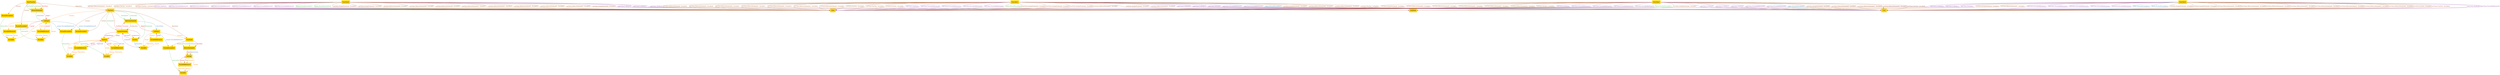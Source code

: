digraph "graph" {
graph [fontsize=12]
node [fontsize=12]
edge [fontsize=12]
rankdir=TB;
"N28" -> "N27" [uuid = "<AssignStatement, AndExpr>", color = "#e41a1c", fontcolor = "#e41a1c", style = "solid", label = "$exprs", dir = "forward", weight = "1"]
"N32" -> "N31" [uuid = "<ReturnStatement0, CallExpr1>", color = "#e41a1c", fontcolor = "#e41a1c", style = "solid", label = "$exprs", dir = "forward", weight = "1"]
"N29" -> "N26" [uuid = "<ReturnStatement1, NotExpr>", color = "#e41a1c", fontcolor = "#e41a1c", style = "solid", label = "$exprs", dir = "forward", weight = "1"]
"N34" -> "N25" [uuid = "<ReturnStatement2, CallExpr0>", color = "#e41a1c", fontcolor = "#e41a1c", style = "solid", label = "$exprs", dir = "forward", weight = "1"]
"N33" -> "N30" [uuid = "<Function1, Function0>", color = "#a65628", fontcolor = "#a65628", style = "solid", label = "$functions", dir = "forward", weight = "1"]
"N35" -> "N33" [uuid = "<MainFunction, Function1>", color = "#a65628", fontcolor = "#a65628", style = "solid", label = "$functions", dir = "forward", weight = "1"]
"N27" -> "N16" [uuid = "<AndExpr, Variable3>", color = "#ff7f00", fontcolor = "#ff7f00", style = "solid", label = "$reads", dir = "forward", weight = "1"]
"N27" -> "N14" [uuid = "<AndExpr, Variable4>", color = "#ff7f00", fontcolor = "#ff7f00", style = "solid", label = "$reads", dir = "forward", weight = "1"]
"N25" -> "N12" [uuid = "<CallExpr0, Variable0>", color = "#ff7f00", fontcolor = "#ff7f00", style = "solid", label = "$reads", dir = "forward", weight = "1"]
"N25" -> "N10" [uuid = "<CallExpr0, Variable2>", color = "#ff7f00", fontcolor = "#ff7f00", style = "solid", label = "$reads", dir = "forward", weight = "1"]
"N31" -> "N9" [uuid = "<CallExpr1, Variable5>", color = "#ff7f00", fontcolor = "#ff7f00", style = "solid", label = "$reads", dir = "forward", weight = "1"]
"N26" -> "N7" [uuid = "<NotExpr, Variable1>", color = "#ff7f00", fontcolor = "#ff7f00", style = "solid", label = "$reads", dir = "forward", weight = "1"]
"N21" -> "N14" [uuid = "<VariableReference0, Variable4>", color = "#ff7f00", fontcolor = "#ff7f00", style = "solid", label = "$reads", dir = "forward", weight = "1"]
"N18" -> "N9" [uuid = "<VariableReference1, Variable5>", color = "#ff7f00", fontcolor = "#ff7f00", style = "solid", label = "$reads", dir = "forward", weight = "1"]
"N22" -> "N7" [uuid = "<VariableReference2, Variable1>", color = "#ff7f00", fontcolor = "#ff7f00", style = "solid", label = "$reads", dir = "forward", weight = "1"]
"N24" -> "N10" [uuid = "<VariableReference3, Variable2>", color = "#ff7f00", fontcolor = "#ff7f00", style = "solid", label = "$reads", dir = "forward", weight = "1"]
"N23" -> "N12" [uuid = "<VariableReference4, Variable0>", color = "#ff7f00", fontcolor = "#ff7f00", style = "solid", label = "$reads", dir = "forward", weight = "1"]
"N20" -> "N16" [uuid = "<VariableReference5, Variable3>", color = "#ff7f00", fontcolor = "#ff7f00", style = "solid", label = "$reads", dir = "forward", weight = "1"]
"N30" -> "N29" [uuid = "<Function0, ReturnStatement1>", color = "#4daf4a", fontcolor = "#4daf4a", style = "solid", label = "$statements", dir = "forward", weight = "1"]
"N33" -> "N28" [uuid = "<Function1, AssignStatement>", color = "#4daf4a", fontcolor = "#4daf4a", style = "solid", label = "$statements", dir = "forward", weight = "1"]
"N33" -> "N32" [uuid = "<Function1, ReturnStatement0>", color = "#4daf4a", fontcolor = "#4daf4a", style = "solid", label = "$statements", dir = "forward", weight = "1"]
"N33" -> "N19" [uuid = "<Function1, VarDecl>", color = "#4daf4a", fontcolor = "#4daf4a", style = "solid", label = "$statements", dir = "forward", weight = "1"]
"N35" -> "N34" [uuid = "<MainFunction, ReturnStatement2>", color = "#4daf4a", fontcolor = "#4daf4a", style = "solid", label = "$statements", dir = "forward", weight = "1"]
"N25" -> "N17" [uuid = "<CallExpr0, VariableReference3, FormalParameter1>", color = "#377eb8", fontcolor = "#377eb8", style = "solid", label = "actuals [VariableReference3]", dir = "forward", weight = "1"]
"N25" -> "N15" [uuid = "<CallExpr0, VariableReference4, FormalParameter0>", color = "#377eb8", fontcolor = "#377eb8", style = "solid", label = "actuals [VariableReference4]", dir = "forward", weight = "1"]
"N31" -> "N8" [uuid = "<CallExpr1, VariableReference1, FormalParameter3>", color = "#377eb8", fontcolor = "#377eb8", style = "solid", label = "actuals [VariableReference1]", dir = "forward", weight = "1"]
"N28" -> "N9" [uuid = "<AssignStatement, Variable5>", color = "#984ea3", fontcolor = "#984ea3", style = "solid", label = "assignedTo", dir = "forward", weight = "1"]
"N28" -> "N27" [uuid = "<AssignStatement, AndExpr>", color = "#e41a1c", fontcolor = "#e41a1c", style = "solid", label = "assignedValue", dir = "forward", weight = "1"]
"N26" -> "N22" [uuid = "<NotExpr, VariableReference2>", color = "#a65628", fontcolor = "#a65628", style = "solid", label = "child", dir = "forward", weight = "1"]
"N27" -> "N21" [uuid = "<AndExpr, VariableReference0>", color = "#ff7f00", fontcolor = "#ff7f00", style = "solid", label = "children", dir = "forward", weight = "1"]
"N27" -> "N20" [uuid = "<AndExpr, VariableReference5>", color = "#ff7f00", fontcolor = "#ff7f00", style = "solid", label = "children", dir = "forward", weight = "1"]
"N25" -> "N24" [uuid = "<CallExpr0, VariableReference3>", color = "#ff7f00", fontcolor = "#ff7f00", style = "solid", label = "children", dir = "forward", weight = "1"]
"N25" -> "N23" [uuid = "<CallExpr0, VariableReference4>", color = "#ff7f00", fontcolor = "#ff7f00", style = "solid", label = "children", dir = "forward", weight = "1"]
"N31" -> "N18" [uuid = "<CallExpr1, VariableReference1>", color = "#ff7f00", fontcolor = "#ff7f00", style = "solid", label = "children", dir = "forward", weight = "1"]
"N26" -> "N22" [uuid = "<NotExpr, VariableReference2>", color = "#ff7f00", fontcolor = "#ff7f00", style = "solid", label = "children", dir = "forward", weight = "1"]
"N15" -> "N14" [uuid = "<FormalParameter0, Variable4>", color = "#4daf4a", fontcolor = "#4daf4a", style = "solid", label = "declaredVar", dir = "forward", weight = "1"]
"N17" -> "N16" [uuid = "<FormalParameter1, Variable3>", color = "#4daf4a", fontcolor = "#4daf4a", style = "solid", label = "declaredVar", dir = "forward", weight = "1"]
"N11" -> "N10" [uuid = "<FormalParameter2, Variable2>", color = "#4daf4a", fontcolor = "#4daf4a", style = "solid", label = "declaredVar", dir = "forward", weight = "1"]
"N8" -> "N7" [uuid = "<FormalParameter3, Variable1>", color = "#4daf4a", fontcolor = "#4daf4a", style = "solid", label = "declaredVar", dir = "forward", weight = "1"]
"N13" -> "N12" [uuid = "<FormalParameter4, Variable0>", color = "#4daf4a", fontcolor = "#4daf4a", style = "solid", label = "declaredVar", dir = "forward", weight = "1"]
"N19" -> "N9" [uuid = "<VarDecl, Variable5>", color = "#377eb8", fontcolor = "#377eb8", style = "solid", label = "declaredVar", dir = "forward", weight = "1"]
"N6" -> "N2" [uuid = "<Execution0, AndExpr, False>", color = "#984ea3", fontcolor = "#984ea3", style = "solid", label = "exprValue [AndExpr]", dir = "forward", weight = "1"]
"N6" -> "N1" [uuid = "<Execution0, CallExpr0, True>", color = "#984ea3", fontcolor = "#984ea3", style = "solid", label = "exprValue [CallExpr0]", dir = "forward", weight = "1"]
"N6" -> "N1" [uuid = "<Execution0, CallExpr1, True>", color = "#984ea3", fontcolor = "#984ea3", style = "solid", label = "exprValue [CallExpr1]", dir = "forward", weight = "1"]
"N6" -> "N1" [uuid = "<Execution0, NotExpr, True>", color = "#984ea3", fontcolor = "#984ea3", style = "solid", label = "exprValue [NotExpr]", dir = "forward", weight = "1"]
"N6" -> "N2" [uuid = "<Execution0, VariableReference0, False>", color = "#984ea3", fontcolor = "#984ea3", style = "solid", label = "exprValue [VariableReference0]", dir = "forward", weight = "1"]
"N6" -> "N2" [uuid = "<Execution0, VariableReference1, False>", color = "#984ea3", fontcolor = "#984ea3", style = "solid", label = "exprValue [VariableReference1]", dir = "forward", weight = "1"]
"N6" -> "N2" [uuid = "<Execution0, VariableReference2, False>", color = "#984ea3", fontcolor = "#984ea3", style = "solid", label = "exprValue [VariableReference2]", dir = "forward", weight = "1"]
"N6" -> "N2" [uuid = "<Execution0, VariableReference3, False>", color = "#984ea3", fontcolor = "#984ea3", style = "solid", label = "exprValue [VariableReference3]", dir = "forward", weight = "1"]
"N6" -> "N2" [uuid = "<Execution0, VariableReference4, False>", color = "#984ea3", fontcolor = "#984ea3", style = "solid", label = "exprValue [VariableReference4]", dir = "forward", weight = "1"]
"N6" -> "N2" [uuid = "<Execution0, VariableReference5, False>", color = "#984ea3", fontcolor = "#984ea3", style = "solid", label = "exprValue [VariableReference5]", dir = "forward", weight = "1"]
"N5" -> "N2" [uuid = "<Execution1, AndExpr, False>", color = "#984ea3", fontcolor = "#984ea3", style = "solid", label = "exprValue [AndExpr]", dir = "forward", weight = "1"]
"N5" -> "N1" [uuid = "<Execution1, CallExpr0, True>", color = "#984ea3", fontcolor = "#984ea3", style = "solid", label = "exprValue [CallExpr0]", dir = "forward", weight = "1"]
"N5" -> "N1" [uuid = "<Execution1, CallExpr1, True>", color = "#984ea3", fontcolor = "#984ea3", style = "solid", label = "exprValue [CallExpr1]", dir = "forward", weight = "1"]
"N5" -> "N1" [uuid = "<Execution1, NotExpr, True>", color = "#984ea3", fontcolor = "#984ea3", style = "solid", label = "exprValue [NotExpr]", dir = "forward", weight = "1"]
"N5" -> "N2" [uuid = "<Execution1, VariableReference0, False>", color = "#984ea3", fontcolor = "#984ea3", style = "solid", label = "exprValue [VariableReference0]", dir = "forward", weight = "1"]
"N5" -> "N2" [uuid = "<Execution1, VariableReference1, False>", color = "#984ea3", fontcolor = "#984ea3", style = "solid", label = "exprValue [VariableReference1]", dir = "forward", weight = "1"]
"N5" -> "N2" [uuid = "<Execution1, VariableReference2, False>", color = "#984ea3", fontcolor = "#984ea3", style = "solid", label = "exprValue [VariableReference2]", dir = "forward", weight = "1"]
"N5" -> "N1" [uuid = "<Execution1, VariableReference3, True>", color = "#984ea3", fontcolor = "#984ea3", style = "solid", label = "exprValue [VariableReference3]", dir = "forward", weight = "1"]
"N5" -> "N2" [uuid = "<Execution1, VariableReference4, False>", color = "#984ea3", fontcolor = "#984ea3", style = "solid", label = "exprValue [VariableReference4]", dir = "forward", weight = "1"]
"N5" -> "N1" [uuid = "<Execution1, VariableReference5, True>", color = "#984ea3", fontcolor = "#984ea3", style = "solid", label = "exprValue [VariableReference5]", dir = "forward", weight = "1"]
"N4" -> "N2" [uuid = "<Execution2, AndExpr, False>", color = "#984ea3", fontcolor = "#984ea3", style = "solid", label = "exprValue [AndExpr]", dir = "forward", weight = "1"]
"N4" -> "N1" [uuid = "<Execution2, CallExpr0, True>", color = "#984ea3", fontcolor = "#984ea3", style = "solid", label = "exprValue [CallExpr0]", dir = "forward", weight = "1"]
"N4" -> "N1" [uuid = "<Execution2, CallExpr1, True>", color = "#984ea3", fontcolor = "#984ea3", style = "solid", label = "exprValue [CallExpr1]", dir = "forward", weight = "1"]
"N4" -> "N1" [uuid = "<Execution2, NotExpr, True>", color = "#984ea3", fontcolor = "#984ea3", style = "solid", label = "exprValue [NotExpr]", dir = "forward", weight = "1"]
"N4" -> "N1" [uuid = "<Execution2, VariableReference0, True>", color = "#984ea3", fontcolor = "#984ea3", style = "solid", label = "exprValue [VariableReference0]", dir = "forward", weight = "1"]
"N4" -> "N2" [uuid = "<Execution2, VariableReference1, False>", color = "#984ea3", fontcolor = "#984ea3", style = "solid", label = "exprValue [VariableReference1]", dir = "forward", weight = "1"]
"N4" -> "N2" [uuid = "<Execution2, VariableReference2, False>", color = "#984ea3", fontcolor = "#984ea3", style = "solid", label = "exprValue [VariableReference2]", dir = "forward", weight = "1"]
"N4" -> "N2" [uuid = "<Execution2, VariableReference3, False>", color = "#984ea3", fontcolor = "#984ea3", style = "solid", label = "exprValue [VariableReference3]", dir = "forward", weight = "1"]
"N4" -> "N1" [uuid = "<Execution2, VariableReference4, True>", color = "#984ea3", fontcolor = "#984ea3", style = "solid", label = "exprValue [VariableReference4]", dir = "forward", weight = "1"]
"N4" -> "N2" [uuid = "<Execution2, VariableReference5, False>", color = "#984ea3", fontcolor = "#984ea3", style = "solid", label = "exprValue [VariableReference5]", dir = "forward", weight = "1"]
"N3" -> "N1" [uuid = "<Execution3, AndExpr, True>", color = "#984ea3", fontcolor = "#984ea3", style = "solid", label = "exprValue [AndExpr]", dir = "forward", weight = "1"]
"N3" -> "N2" [uuid = "<Execution3, CallExpr0, False>", color = "#984ea3", fontcolor = "#984ea3", style = "solid", label = "exprValue [CallExpr0]", dir = "forward", weight = "1"]
"N3" -> "N2" [uuid = "<Execution3, CallExpr1, False>", color = "#984ea3", fontcolor = "#984ea3", style = "solid", label = "exprValue [CallExpr1]", dir = "forward", weight = "1"]
"N3" -> "N2" [uuid = "<Execution3, NotExpr, False>", color = "#984ea3", fontcolor = "#984ea3", style = "solid", label = "exprValue [NotExpr]", dir = "forward", weight = "1"]
"N3" -> "N1" [uuid = "<Execution3, VariableReference0, True>", color = "#984ea3", fontcolor = "#984ea3", style = "solid", label = "exprValue [VariableReference0]", dir = "forward", weight = "1"]
"N3" -> "N1" [uuid = "<Execution3, VariableReference1, True>", color = "#984ea3", fontcolor = "#984ea3", style = "solid", label = "exprValue [VariableReference1]", dir = "forward", weight = "1"]
"N3" -> "N1" [uuid = "<Execution3, VariableReference2, True>", color = "#984ea3", fontcolor = "#984ea3", style = "solid", label = "exprValue [VariableReference2]", dir = "forward", weight = "1"]
"N3" -> "N1" [uuid = "<Execution3, VariableReference3, True>", color = "#984ea3", fontcolor = "#984ea3", style = "solid", label = "exprValue [VariableReference3]", dir = "forward", weight = "1"]
"N3" -> "N1" [uuid = "<Execution3, VariableReference4, True>", color = "#984ea3", fontcolor = "#984ea3", style = "solid", label = "exprValue [VariableReference4]", dir = "forward", weight = "1"]
"N3" -> "N1" [uuid = "<Execution3, VariableReference5, True>", color = "#984ea3", fontcolor = "#984ea3", style = "solid", label = "exprValue [VariableReference5]", dir = "forward", weight = "1"]
"N30" -> "N29" [uuid = "<Function0, ReturnStatement1>", color = "#e41a1c", fontcolor = "#e41a1c", style = "solid", label = "firstStmt", dir = "forward", weight = "1"]
"N33" -> "N19" [uuid = "<Function1, VarDecl>", color = "#e41a1c", fontcolor = "#e41a1c", style = "solid", label = "firstStmt", dir = "forward", weight = "1"]
"N35" -> "N34" [uuid = "<MainFunction, ReturnStatement2>", color = "#e41a1c", fontcolor = "#e41a1c", style = "solid", label = "firstStmt", dir = "forward", weight = "1"]
"N30" -> "N8" [uuid = "<Function0, FormalParameter3>", color = "#a65628", fontcolor = "#a65628", style = "solid", label = "formals", dir = "forward", weight = "1"]
"N33" -> "N15" [uuid = "<Function1, FormalParameter0>", color = "#a65628", fontcolor = "#a65628", style = "solid", label = "formals", dir = "forward", weight = "1"]
"N33" -> "N17" [uuid = "<Function1, FormalParameter1>", color = "#a65628", fontcolor = "#a65628", style = "solid", label = "formals", dir = "forward", weight = "1"]
"N35" -> "N11" [uuid = "<MainFunction, FormalParameter2>", color = "#a65628", fontcolor = "#a65628", style = "solid", label = "formals", dir = "forward", weight = "1"]
"N35" -> "N13" [uuid = "<MainFunction, FormalParameter4>", color = "#a65628", fontcolor = "#a65628", style = "solid", label = "formals", dir = "forward", weight = "1"]
"N33" -> "N25" [uuid = "<CallExpr0, Function1>", color = "#ff7f00", fontcolor = "#ff7f00", style = "solid", label = "function", dir = "back", weight = "1"]
"N31" -> "N30" [uuid = "<CallExpr1, Function0>", color = "#ff7f00", fontcolor = "#ff7f00", style = "solid", label = "function", dir = "forward", weight = "1"]
"N6" -> "N2" [uuid = "<Execution0, FormalParameter2, False>", color = "#4daf4a", fontcolor = "#4daf4a", style = "solid", label = "inputs [FormalParameter2]", dir = "forward", weight = "1"]
"N6" -> "N2" [uuid = "<Execution0, FormalParameter4, False>", color = "#4daf4a", fontcolor = "#4daf4a", style = "solid", label = "inputs [FormalParameter4]", dir = "forward", weight = "1"]
"N5" -> "N2" [uuid = "<Execution1, FormalParameter4, False>", color = "#4daf4a", fontcolor = "#4daf4a", style = "solid", label = "inputs [FormalParameter4]", dir = "forward", weight = "1"]
"N4" -> "N2" [uuid = "<Execution2, FormalParameter2, False>", color = "#4daf4a", fontcolor = "#4daf4a", style = "solid", label = "inputs [FormalParameter2]", dir = "forward", weight = "1"]
"N5" -> "N1" [uuid = "<Execution1, FormalParameter2, True>", color = "#377eb8", fontcolor = "#377eb8", style = "solid", label = "inputs [FormalParameter2]", dir = "forward", weight = "1"]
"N4" -> "N1" [uuid = "<Execution2, FormalParameter4, True>", color = "#377eb8", fontcolor = "#377eb8", style = "solid", label = "inputs [FormalParameter4]", dir = "forward", weight = "1"]
"N3" -> "N1" [uuid = "<Execution3, FormalParameter2, True>", color = "#377eb8", fontcolor = "#377eb8", style = "solid", label = "inputs [FormalParameter2]", dir = "forward", weight = "1"]
"N3" -> "N1" [uuid = "<Execution3, FormalParameter4, True>", color = "#377eb8", fontcolor = "#377eb8", style = "solid", label = "inputs [FormalParameter4]", dir = "forward", weight = "1"]
"N27" -> "N20" [uuid = "<AndExpr, VariableReference5>", color = "#984ea3", fontcolor = "#984ea3", style = "solid", label = "leftChild", dir = "forward", weight = "1"]
"N27" -> "N21" [uuid = "<VariableReference0, AndExpr>", color = "#e41a1c", fontcolor = "#e41a1c", style = "solid", label = "parent", dir = "back", weight = "1"]
"N31" -> "N18" [uuid = "<VariableReference1, CallExpr1>", color = "#e41a1c", fontcolor = "#e41a1c", style = "solid", label = "parent", dir = "back", weight = "1"]
"N26" -> "N22" [uuid = "<VariableReference2, NotExpr>", color = "#e41a1c", fontcolor = "#e41a1c", style = "solid", label = "parent", dir = "back", weight = "1"]
"N25" -> "N24" [uuid = "<VariableReference3, CallExpr0>", color = "#e41a1c", fontcolor = "#e41a1c", style = "solid", label = "parent", dir = "back", weight = "1"]
"N25" -> "N23" [uuid = "<VariableReference4, CallExpr0>", color = "#e41a1c", fontcolor = "#e41a1c", style = "solid", label = "parent", dir = "back", weight = "1"]
"N27" -> "N20" [uuid = "<VariableReference5, AndExpr>", color = "#e41a1c", fontcolor = "#e41a1c", style = "solid", label = "parent", dir = "back", weight = "1"]
"N28" -> "N19" [uuid = "<AssignStatement, VarDecl>", color = "#a65628", fontcolor = "#a65628", style = "solid", label = "predecessor", dir = "forward", weight = "1"]
"N32" -> "N28" [uuid = "<ReturnStatement0, AssignStatement>", color = "#a65628", fontcolor = "#a65628", style = "solid", label = "predecessor", dir = "forward", weight = "1"]
"N21" -> "N14" [uuid = "<VariableReference0, Variable4>", color = "#ff7f00", fontcolor = "#ff7f00", style = "solid", label = "referredVar", dir = "forward", weight = "1"]
"N18" -> "N9" [uuid = "<VariableReference1, Variable5>", color = "#ff7f00", fontcolor = "#ff7f00", style = "solid", label = "referredVar", dir = "forward", weight = "1"]
"N22" -> "N7" [uuid = "<VariableReference2, Variable1>", color = "#ff7f00", fontcolor = "#ff7f00", style = "solid", label = "referredVar", dir = "forward", weight = "1"]
"N24" -> "N10" [uuid = "<VariableReference3, Variable2>", color = "#ff7f00", fontcolor = "#ff7f00", style = "solid", label = "referredVar", dir = "forward", weight = "1"]
"N23" -> "N12" [uuid = "<VariableReference4, Variable0>", color = "#ff7f00", fontcolor = "#ff7f00", style = "solid", label = "referredVar", dir = "forward", weight = "1"]
"N20" -> "N16" [uuid = "<VariableReference5, Variable3>", color = "#ff7f00", fontcolor = "#ff7f00", style = "solid", label = "referredVar", dir = "forward", weight = "1"]
"N30" -> "N29" [uuid = "<Function0, ReturnStatement1>", color = "#4daf4a", fontcolor = "#4daf4a", style = "solid", label = "returnStmt", dir = "forward", weight = "1"]
"N33" -> "N32" [uuid = "<Function1, ReturnStatement0>", color = "#4daf4a", fontcolor = "#4daf4a", style = "solid", label = "returnStmt", dir = "forward", weight = "1"]
"N35" -> "N34" [uuid = "<MainFunction, ReturnStatement2>", color = "#4daf4a", fontcolor = "#4daf4a", style = "solid", label = "returnStmt", dir = "forward", weight = "1"]
"N32" -> "N31" [uuid = "<ReturnStatement0, CallExpr1>", color = "#377eb8", fontcolor = "#377eb8", style = "solid", label = "returnValue", dir = "forward", weight = "1"]
"N29" -> "N26" [uuid = "<ReturnStatement1, NotExpr>", color = "#377eb8", fontcolor = "#377eb8", style = "solid", label = "returnValue", dir = "forward", weight = "1"]
"N34" -> "N25" [uuid = "<ReturnStatement2, CallExpr0>", color = "#377eb8", fontcolor = "#377eb8", style = "solid", label = "returnValue", dir = "forward", weight = "1"]
"N27" -> "N21" [uuid = "<AndExpr, VariableReference0>", color = "#984ea3", fontcolor = "#984ea3", style = "solid", label = "rightChild", dir = "forward", weight = "1"]
"N32" -> "N28" [uuid = "<AssignStatement, ReturnStatement0>", color = "#e41a1c", fontcolor = "#e41a1c", style = "solid", label = "successor", dir = "back", weight = "1"]
"N28" -> "N19" [uuid = "<VarDecl, AssignStatement>", color = "#e41a1c", fontcolor = "#e41a1c", style = "solid", label = "successor", dir = "back", weight = "1"]
"N6" -> "N2" [uuid = "<Execution0, AssignStatement, Variable3, False>", color = "#a65628", fontcolor = "#a65628", style = "solid", label = "varValue [AssignStatement, Variable3]", dir = "forward", weight = "1"]
"N6" -> "N2" [uuid = "<Execution0, AssignStatement, Variable4, False>", color = "#a65628", fontcolor = "#a65628", style = "solid", label = "varValue [AssignStatement, Variable4]", dir = "forward", weight = "1"]
"N6" -> "N0" [uuid = "<Execution0, AssignStatement, Variable5, Undefined>", color = "#a65628", fontcolor = "#a65628", style = "solid", label = "varValue [AssignStatement, Variable5]", dir = "forward", weight = "1"]
"N6" -> "N2" [uuid = "<Execution0, ReturnStatement0, Variable3, False>", color = "#a65628", fontcolor = "#a65628", style = "solid", label = "varValue [ReturnStatement0, Variable3]", dir = "forward", weight = "1"]
"N6" -> "N2" [uuid = "<Execution0, ReturnStatement0, Variable4, False>", color = "#a65628", fontcolor = "#a65628", style = "solid", label = "varValue [ReturnStatement0, Variable4]", dir = "forward", weight = "1"]
"N6" -> "N2" [uuid = "<Execution0, ReturnStatement0, Variable5, False>", color = "#a65628", fontcolor = "#a65628", style = "solid", label = "varValue [ReturnStatement0, Variable5]", dir = "forward", weight = "1"]
"N6" -> "N2" [uuid = "<Execution0, ReturnStatement1, Variable1, False>", color = "#a65628", fontcolor = "#a65628", style = "solid", label = "varValue [ReturnStatement1, Variable1]", dir = "forward", weight = "1"]
"N6" -> "N2" [uuid = "<Execution0, ReturnStatement1, Variable2, False>", color = "#a65628", fontcolor = "#a65628", style = "solid", label = "varValue [ReturnStatement1, Variable2]", dir = "forward", weight = "1"]
"N6" -> "N2" [uuid = "<Execution0, ReturnStatement1, Variable3, False>", color = "#a65628", fontcolor = "#a65628", style = "solid", label = "varValue [ReturnStatement1, Variable3]", dir = "forward", weight = "1"]
"N6" -> "N2" [uuid = "<Execution0, ReturnStatement1, Variable4, False>", color = "#a65628", fontcolor = "#a65628", style = "solid", label = "varValue [ReturnStatement1, Variable4]", dir = "forward", weight = "1"]
"N6" -> "N2" [uuid = "<Execution0, ReturnStatement2, Variable0, False>", color = "#a65628", fontcolor = "#a65628", style = "solid", label = "varValue [ReturnStatement2, Variable0]", dir = "forward", weight = "1"]
"N6" -> "N2" [uuid = "<Execution0, ReturnStatement2, Variable2, False>", color = "#a65628", fontcolor = "#a65628", style = "solid", label = "varValue [ReturnStatement2, Variable2]", dir = "forward", weight = "1"]
"N6" -> "N2" [uuid = "<Execution0, VarDecl, Variable3, False>", color = "#a65628", fontcolor = "#a65628", style = "solid", label = "varValue [VarDecl, Variable3]", dir = "forward", weight = "1"]
"N6" -> "N2" [uuid = "<Execution0, VarDecl, Variable4, False>", color = "#a65628", fontcolor = "#a65628", style = "solid", label = "varValue [VarDecl, Variable4]", dir = "forward", weight = "1"]
"N5" -> "N2" [uuid = "<Execution1, AssignStatement, Variable0, False>", color = "#a65628", fontcolor = "#a65628", style = "solid", label = "varValue [AssignStatement, Variable0]", dir = "forward", weight = "1"]
"N5" -> "N2" [uuid = "<Execution1, AssignStatement, Variable2, False>", color = "#a65628", fontcolor = "#a65628", style = "solid", label = "varValue [AssignStatement, Variable2]", dir = "forward", weight = "1"]
"N5" -> "N1" [uuid = "<Execution1, AssignStatement, Variable3, True>", color = "#a65628", fontcolor = "#a65628", style = "solid", label = "varValue [AssignStatement, Variable3]", dir = "forward", weight = "1"]
"N5" -> "N2" [uuid = "<Execution1, AssignStatement, Variable4, False>", color = "#a65628", fontcolor = "#a65628", style = "solid", label = "varValue [AssignStatement, Variable4]", dir = "forward", weight = "1"]
"N5" -> "N0" [uuid = "<Execution1, AssignStatement, Variable5, Undefined>", color = "#a65628", fontcolor = "#a65628", style = "solid", label = "varValue [AssignStatement, Variable5]", dir = "forward", weight = "1"]
"N5" -> "N2" [uuid = "<Execution1, ReturnStatement0, Variable0, False>", color = "#a65628", fontcolor = "#a65628", style = "solid", label = "varValue [ReturnStatement0, Variable0]", dir = "forward", weight = "1"]
"N5" -> "N2" [uuid = "<Execution1, ReturnStatement0, Variable2, False>", color = "#a65628", fontcolor = "#a65628", style = "solid", label = "varValue [ReturnStatement0, Variable2]", dir = "forward", weight = "1"]
"N5" -> "N1" [uuid = "<Execution1, ReturnStatement0, Variable3, True>", color = "#a65628", fontcolor = "#a65628", style = "solid", label = "varValue [ReturnStatement0, Variable3]", dir = "forward", weight = "1"]
"N5" -> "N2" [uuid = "<Execution1, ReturnStatement0, Variable4, False>", color = "#a65628", fontcolor = "#a65628", style = "solid", label = "varValue [ReturnStatement0, Variable4]", dir = "forward", weight = "1"]
"N5" -> "N2" [uuid = "<Execution1, ReturnStatement0, Variable5, False>", color = "#a65628", fontcolor = "#a65628", style = "solid", label = "varValue [ReturnStatement0, Variable5]", dir = "forward", weight = "1"]
"N5" -> "N2" [uuid = "<Execution1, ReturnStatement1, Variable1, False>", color = "#a65628", fontcolor = "#a65628", style = "solid", label = "varValue [ReturnStatement1, Variable1]", dir = "forward", weight = "1"]
"N5" -> "N2" [uuid = "<Execution1, ReturnStatement1, Variable2, False>", color = "#a65628", fontcolor = "#a65628", style = "solid", label = "varValue [ReturnStatement1, Variable2]", dir = "forward", weight = "1"]
"N5" -> "N2" [uuid = "<Execution1, ReturnStatement1, Variable4, False>", color = "#a65628", fontcolor = "#a65628", style = "solid", label = "varValue [ReturnStatement1, Variable4]", dir = "forward", weight = "1"]
"N5" -> "N0" [uuid = "<Execution1, ReturnStatement1, Variable5, Undefined>", color = "#a65628", fontcolor = "#a65628", style = "solid", label = "varValue [ReturnStatement1, Variable5]", dir = "forward", weight = "1"]
"N5" -> "N2" [uuid = "<Execution1, ReturnStatement2, Variable0, False>", color = "#a65628", fontcolor = "#a65628", style = "solid", label = "varValue [ReturnStatement2, Variable0]", dir = "forward", weight = "1"]
"N5" -> "N1" [uuid = "<Execution1, ReturnStatement2, Variable2, True>", color = "#a65628", fontcolor = "#a65628", style = "solid", label = "varValue [ReturnStatement2, Variable2]", dir = "forward", weight = "1"]
"N5" -> "N2" [uuid = "<Execution1, VarDecl, Variable0, False>", color = "#a65628", fontcolor = "#a65628", style = "solid", label = "varValue [VarDecl, Variable0]", dir = "forward", weight = "1"]
"N5" -> "N2" [uuid = "<Execution1, VarDecl, Variable2, False>", color = "#a65628", fontcolor = "#a65628", style = "solid", label = "varValue [VarDecl, Variable2]", dir = "forward", weight = "1"]
"N5" -> "N1" [uuid = "<Execution1, VarDecl, Variable3, True>", color = "#a65628", fontcolor = "#a65628", style = "solid", label = "varValue [VarDecl, Variable3]", dir = "forward", weight = "1"]
"N5" -> "N2" [uuid = "<Execution1, VarDecl, Variable4, False>", color = "#a65628", fontcolor = "#a65628", style = "solid", label = "varValue [VarDecl, Variable4]", dir = "forward", weight = "1"]
"N4" -> "N2" [uuid = "<Execution2, AssignStatement, Variable3, False>", color = "#a65628", fontcolor = "#a65628", style = "solid", label = "varValue [AssignStatement, Variable3]", dir = "forward", weight = "1"]
"N4" -> "N1" [uuid = "<Execution2, AssignStatement, Variable4, True>", color = "#a65628", fontcolor = "#a65628", style = "solid", label = "varValue [AssignStatement, Variable4]", dir = "forward", weight = "1"]
"N4" -> "N0" [uuid = "<Execution2, AssignStatement, Variable5, Undefined>", color = "#a65628", fontcolor = "#a65628", style = "solid", label = "varValue [AssignStatement, Variable5]", dir = "forward", weight = "1"]
"N4" -> "N2" [uuid = "<Execution2, ReturnStatement0, Variable3, False>", color = "#a65628", fontcolor = "#a65628", style = "solid", label = "varValue [ReturnStatement0, Variable3]", dir = "forward", weight = "1"]
"N4" -> "N1" [uuid = "<Execution2, ReturnStatement0, Variable4, True>", color = "#a65628", fontcolor = "#a65628", style = "solid", label = "varValue [ReturnStatement0, Variable4]", dir = "forward", weight = "1"]
"N4" -> "N2" [uuid = "<Execution2, ReturnStatement0, Variable5, False>", color = "#a65628", fontcolor = "#a65628", style = "solid", label = "varValue [ReturnStatement0, Variable5]", dir = "forward", weight = "1"]
"N4" -> "N2" [uuid = "<Execution2, ReturnStatement1, Variable0, False>", color = "#a65628", fontcolor = "#a65628", style = "solid", label = "varValue [ReturnStatement1, Variable0]", dir = "forward", weight = "1"]
"N4" -> "N2" [uuid = "<Execution2, ReturnStatement1, Variable1, False>", color = "#a65628", fontcolor = "#a65628", style = "solid", label = "varValue [ReturnStatement1, Variable1]", dir = "forward", weight = "1"]
"N4" -> "N1" [uuid = "<Execution2, ReturnStatement1, Variable4, True>", color = "#a65628", fontcolor = "#a65628", style = "solid", label = "varValue [ReturnStatement1, Variable4]", dir = "forward", weight = "1"]
"N4" -> "N1" [uuid = "<Execution2, ReturnStatement2, Variable0, True>", color = "#a65628", fontcolor = "#a65628", style = "solid", label = "varValue [ReturnStatement2, Variable0]", dir = "forward", weight = "1"]
"N4" -> "N2" [uuid = "<Execution2, ReturnStatement2, Variable2, False>", color = "#a65628", fontcolor = "#a65628", style = "solid", label = "varValue [ReturnStatement2, Variable2]", dir = "forward", weight = "1"]
"N4" -> "N2" [uuid = "<Execution2, VarDecl, Variable3, False>", color = "#a65628", fontcolor = "#a65628", style = "solid", label = "varValue [VarDecl, Variable3]", dir = "forward", weight = "1"]
"N4" -> "N1" [uuid = "<Execution2, VarDecl, Variable4, True>", color = "#a65628", fontcolor = "#a65628", style = "solid", label = "varValue [VarDecl, Variable4]", dir = "forward", weight = "1"]
"N3" -> "N1" [uuid = "<Execution3, AssignStatement, Variable3, True>", color = "#a65628", fontcolor = "#a65628", style = "solid", label = "varValue [AssignStatement, Variable3]", dir = "forward", weight = "1"]
"N3" -> "N1" [uuid = "<Execution3, AssignStatement, Variable4, True>", color = "#a65628", fontcolor = "#a65628", style = "solid", label = "varValue [AssignStatement, Variable4]", dir = "forward", weight = "1"]
"N3" -> "N0" [uuid = "<Execution3, AssignStatement, Variable5, Undefined>", color = "#a65628", fontcolor = "#a65628", style = "solid", label = "varValue [AssignStatement, Variable5]", dir = "forward", weight = "1"]
"N3" -> "N1" [uuid = "<Execution3, ReturnStatement0, Variable3, True>", color = "#a65628", fontcolor = "#a65628", style = "solid", label = "varValue [ReturnStatement0, Variable3]", dir = "forward", weight = "1"]
"N3" -> "N1" [uuid = "<Execution3, ReturnStatement0, Variable4, True>", color = "#a65628", fontcolor = "#a65628", style = "solid", label = "varValue [ReturnStatement0, Variable4]", dir = "forward", weight = "1"]
"N3" -> "N1" [uuid = "<Execution3, ReturnStatement0, Variable5, True>", color = "#a65628", fontcolor = "#a65628", style = "solid", label = "varValue [ReturnStatement0, Variable5]", dir = "forward", weight = "1"]
"N3" -> "N1" [uuid = "<Execution3, ReturnStatement1, Variable1, True>", color = "#a65628", fontcolor = "#a65628", style = "solid", label = "varValue [ReturnStatement1, Variable1]", dir = "forward", weight = "1"]
"N3" -> "N1" [uuid = "<Execution3, ReturnStatement1, Variable2, True>", color = "#a65628", fontcolor = "#a65628", style = "solid", label = "varValue [ReturnStatement1, Variable2]", dir = "forward", weight = "1"]
"N3" -> "N1" [uuid = "<Execution3, ReturnStatement1, Variable4, True>", color = "#a65628", fontcolor = "#a65628", style = "solid", label = "varValue [ReturnStatement1, Variable4]", dir = "forward", weight = "1"]
"N3" -> "N0" [uuid = "<Execution3, ReturnStatement1, Variable5, Undefined>", color = "#a65628", fontcolor = "#a65628", style = "solid", label = "varValue [ReturnStatement1, Variable5]", dir = "forward", weight = "1"]
"N3" -> "N1" [uuid = "<Execution3, ReturnStatement2, Variable0, True>", color = "#a65628", fontcolor = "#a65628", style = "solid", label = "varValue [ReturnStatement2, Variable0]", dir = "forward", weight = "1"]
"N3" -> "N1" [uuid = "<Execution3, ReturnStatement2, Variable2, True>", color = "#a65628", fontcolor = "#a65628", style = "solid", label = "varValue [ReturnStatement2, Variable2]", dir = "forward", weight = "1"]
"N3" -> "N1" [uuid = "<Execution3, VarDecl, Variable3, True>", color = "#a65628", fontcolor = "#a65628", style = "solid", label = "varValue [VarDecl, Variable3]", dir = "forward", weight = "1"]
"N3" -> "N1" [uuid = "<Execution3, VarDecl, Variable4, True>", color = "#a65628", fontcolor = "#a65628", style = "solid", label = "varValue [VarDecl, Variable4]", dir = "forward", weight = "1"]
"N0" [uuid="Undefined", label="Undefined", color="#ffd700", fontcolor = "#000000", shape = "box", style = "filled, solid"]
"N1" [uuid="True", label="True", color="#ffd700", fontcolor = "#000000", shape = "box", style = "filled, solid"]
"N2" [uuid="False", label="False", color="#ffd700", fontcolor = "#000000", shape = "box", style = "filled, solid"]
"N3" [uuid="Execution3", label="Execution3", color="#ffd700", fontcolor = "#000000", shape = "box", style = "filled, solid"]
"N4" [uuid="Execution2", label="Execution2", color="#ffd700", fontcolor = "#000000", shape = "box", style = "filled, solid"]
"N5" [uuid="Execution1", label="Execution1", color="#ffd700", fontcolor = "#000000", shape = "box", style = "filled, solid"]
"N6" [uuid="Execution0", label="Execution0", color="#ffd700", fontcolor = "#000000", shape = "box", style = "filled, solid"]
"N7" [uuid="Variable1", label="Variable1", color="#ffd700", fontcolor = "#000000", shape = "box", style = "filled, solid"]
"N8" [uuid="FormalParameter3", label="FormalParameter3", color="#ffd700", fontcolor = "#000000", shape = "box", style = "filled, solid"]
"N9" [uuid="Variable5", label="Variable5", color="#ffd700", fontcolor = "#000000", shape = "box", style = "filled, solid"]
"N10" [uuid="Variable2", label="Variable2", color="#ffd700", fontcolor = "#000000", shape = "box", style = "filled, solid"]
"N11" [uuid="FormalParameter2", label="FormalParameter2", color="#ffd700", fontcolor = "#000000", shape = "box", style = "filled, solid"]
"N12" [uuid="Variable0", label="Variable0", color="#ffd700", fontcolor = "#000000", shape = "box", style = "filled, solid"]
"N13" [uuid="FormalParameter4", label="FormalParameter4", color="#ffd700", fontcolor = "#000000", shape = "box", style = "filled, solid"]
"N14" [uuid="Variable4", label="Variable4", color="#ffd700", fontcolor = "#000000", shape = "box", style = "filled, solid"]
"N15" [uuid="FormalParameter0", label="FormalParameter0", color="#ffd700", fontcolor = "#000000", shape = "box", style = "filled, solid"]
"N16" [uuid="Variable3", label="Variable3", color="#ffd700", fontcolor = "#000000", shape = "box", style = "filled, solid"]
"N17" [uuid="FormalParameter1", label="FormalParameter1", color="#ffd700", fontcolor = "#000000", shape = "box", style = "filled, solid"]
"N18" [uuid="VariableReference1", label="VariableReference1", color="#ffd700", fontcolor = "#000000", shape = "box", style = "filled, solid"]
"N19" [uuid="VarDecl", label="VarDecl", color="#ffd700", fontcolor = "#000000", shape = "box", style = "filled, solid"]
"N20" [uuid="VariableReference5", label="VariableReference5", color="#ffd700", fontcolor = "#000000", shape = "box", style = "filled, solid"]
"N21" [uuid="VariableReference0", label="VariableReference0", color="#ffd700", fontcolor = "#000000", shape = "box", style = "filled, solid"]
"N22" [uuid="VariableReference2", label="VariableReference2", color="#ffd700", fontcolor = "#000000", shape = "box", style = "filled, solid"]
"N23" [uuid="VariableReference4", label="VariableReference4", color="#ffd700", fontcolor = "#000000", shape = "box", style = "filled, solid"]
"N24" [uuid="VariableReference3", label="VariableReference3", color="#ffd700", fontcolor = "#000000", shape = "box", style = "filled, solid"]
"N25" [uuid="CallExpr0", label="CallExpr0", color="#ffd700", fontcolor = "#000000", shape = "box", style = "filled, solid"]
"N26" [uuid="NotExpr", label="NotExpr", color="#ffd700", fontcolor = "#000000", shape = "box", style = "filled, solid"]
"N27" [uuid="AndExpr", label="AndExpr", color="#ffd700", fontcolor = "#000000", shape = "box", style = "filled, solid"]
"N28" [uuid="AssignStatement", label="AssignStatement", color="#ffd700", fontcolor = "#000000", shape = "box", style = "filled, solid"]
"N29" [uuid="ReturnStatement1", label="ReturnStatement1", color="#ffd700", fontcolor = "#000000", shape = "box", style = "filled, solid"]
"N30" [uuid="Function0", label="Function0", color="#ffd700", fontcolor = "#000000", shape = "box", style = "filled, solid"]
"N31" [uuid="CallExpr1", label="CallExpr1", color="#ffd700", fontcolor = "#000000", shape = "box", style = "filled, solid"]
"N32" [uuid="ReturnStatement0", label="ReturnStatement0", color="#ffd700", fontcolor = "#000000", shape = "box", style = "filled, solid"]
"N33" [uuid="Function1", label="Function1", color="#ffd700", fontcolor = "#000000", shape = "box", style = "filled, solid"]
"N34" [uuid="ReturnStatement2", label="ReturnStatement2", color="#ffd700", fontcolor = "#000000", shape = "box", style = "filled, solid"]
"N35" [uuid="MainFunction", label="MainFunction", color="#ffd700", fontcolor = "#000000", shape = "box", style = "filled, solid"]
}
